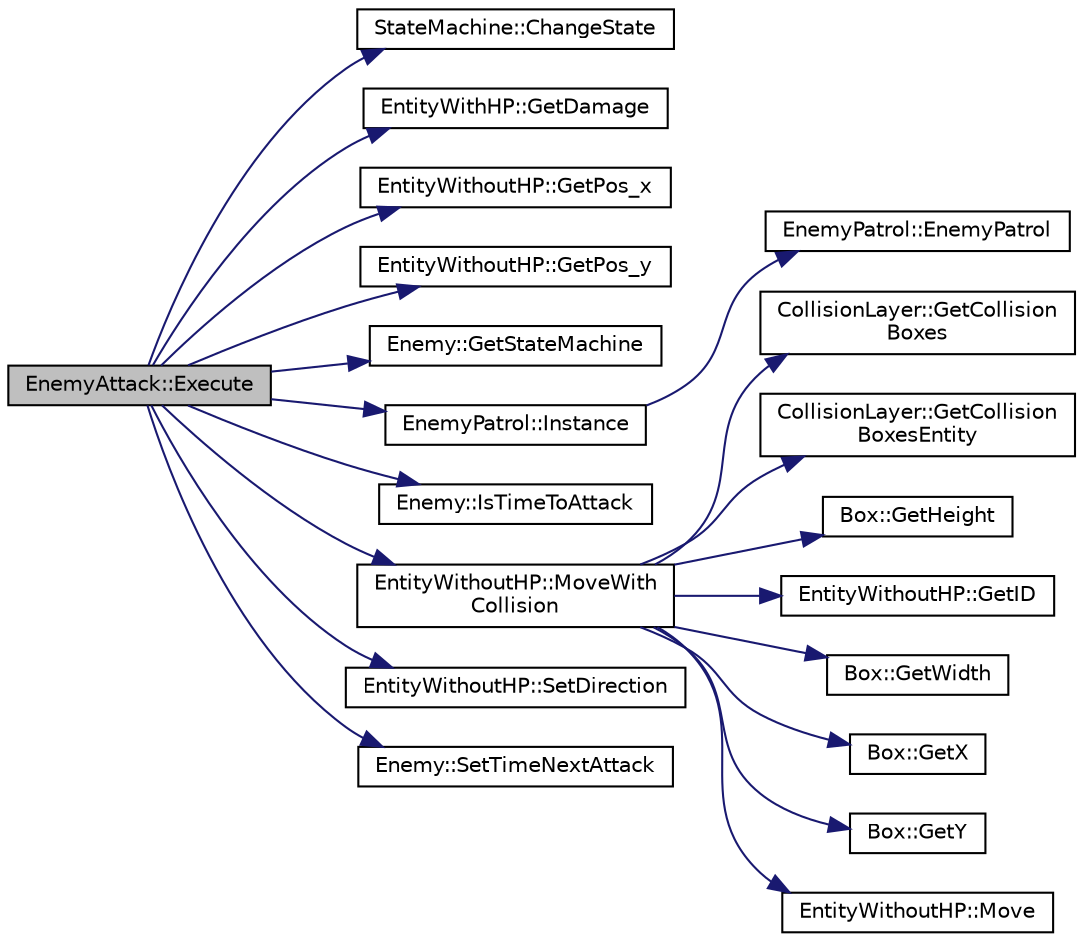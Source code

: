 digraph "EnemyAttack::Execute"
{
 // LATEX_PDF_SIZE
  bgcolor="transparent";
  edge [fontname="Helvetica",fontsize="10",labelfontname="Helvetica",labelfontsize="10"];
  node [fontname="Helvetica",fontsize="10",shape=record];
  rankdir="LR";
  Node1 [label="EnemyAttack::Execute",height=0.2,width=0.4,color="black", fillcolor="grey75", style="filled", fontcolor="black",tooltip="Execution de l'état. L'Enemy se déplace en direciton du Player, et si il est assez proche il l'attaqu..."];
  Node1 -> Node2 [color="midnightblue",fontsize="10",style="solid",fontname="Helvetica"];
  Node2 [label="StateMachine::ChangeState",height=0.2,width=0.4,color="black",URL="$classStateMachine.html#a5e928960ba29b86f878768e556ae8eb4",tooltip="Permet de changer l'état courrant."];
  Node1 -> Node3 [color="midnightblue",fontsize="10",style="solid",fontname="Helvetica"];
  Node3 [label="EntityWithHP::GetDamage",height=0.2,width=0.4,color="black",URL="$classEntityWithHP.html#a2141d7cca91bd206e229efcc1c02d4d0",tooltip="Permet de retourner le nombre de dégats q'inflige l'entité EntityWithHP."];
  Node1 -> Node4 [color="midnightblue",fontsize="10",style="solid",fontname="Helvetica"];
  Node4 [label="EntityWithoutHP::GetPos_x",height=0.2,width=0.4,color="black",URL="$classEntityWithoutHP.html#aa919d21efd6f9e28bcbd71696b418792",tooltip="Retourne la position sur l'axe des x de l'entité (horizontale)."];
  Node1 -> Node5 [color="midnightblue",fontsize="10",style="solid",fontname="Helvetica"];
  Node5 [label="EntityWithoutHP::GetPos_y",height=0.2,width=0.4,color="black",URL="$classEntityWithoutHP.html#ac5fa20e8f737d5c7eee11ebafeee3d92",tooltip="Retourne la position sur l'axe des y de l'entité (verticale)."];
  Node1 -> Node6 [color="midnightblue",fontsize="10",style="solid",fontname="Helvetica"];
  Node6 [label="Enemy::GetStateMachine",height=0.2,width=0.4,color="black",URL="$classEnemy.html#a7d3f9586b50a46b996250cf16959c65f",tooltip="Retourne le StateMachine."];
  Node1 -> Node7 [color="midnightblue",fontsize="10",style="solid",fontname="Helvetica"];
  Node7 [label="EnemyPatrol::Instance",height=0.2,width=0.4,color="black",URL="$classEnemyPatrol.html#adf5b330d3544e97142aaf385148818d4",tooltip="Retourne une Instance de l'objet, un singleton."];
  Node7 -> Node8 [color="midnightblue",fontsize="10",style="solid",fontname="Helvetica"];
  Node8 [label="EnemyPatrol::EnemyPatrol",height=0.2,width=0.4,color="black",URL="$classEnemyPatrol.html#aa7bad085d7911a0b8952c18b248dce37",tooltip="Constructeur par défaut."];
  Node1 -> Node9 [color="midnightblue",fontsize="10",style="solid",fontname="Helvetica"];
  Node9 [label="Enemy::IsTimeToAttack",height=0.2,width=0.4,color="black",URL="$classEnemy.html#a2d6f1e48fc4b19f9fef6404577fae765",tooltip="Retourne si l'Enemy peut attaquer ou non."];
  Node1 -> Node10 [color="midnightblue",fontsize="10",style="solid",fontname="Helvetica"];
  Node10 [label="EntityWithoutHP::MoveWith\lCollision",height=0.2,width=0.4,color="black",URL="$classEntityWithoutHP.html#a6b62dd7761b9a29a9ccda13b5be40a18",tooltip="Déplace l'entité en vérifiant les collisions."];
  Node10 -> Node11 [color="midnightblue",fontsize="10",style="solid",fontname="Helvetica"];
  Node11 [label="CollisionLayer::GetCollision\lBoxes",height=0.2,width=0.4,color="black",URL="$classCollisionLayer.html#a620b4ce21e4699a1a067ffaa60848667",tooltip="Fonction permettant de récupérer les CollisionBox de l'objet."];
  Node10 -> Node12 [color="midnightblue",fontsize="10",style="solid",fontname="Helvetica"];
  Node12 [label="CollisionLayer::GetCollision\lBoxesEntity",height=0.2,width=0.4,color="black",URL="$classCollisionLayer.html#a88cf3f7e5b55058df61d24f199c54b5b",tooltip="Fonction permettant de récupérer les CollisionBox des entités de l'objet."];
  Node10 -> Node13 [color="midnightblue",fontsize="10",style="solid",fontname="Helvetica"];
  Node13 [label="Box::GetHeight",height=0.2,width=0.4,color="black",URL="$classBox.html#ad7d6b9ab23698fedd6637fe0a4c40fb3",tooltip="Retourne height."];
  Node10 -> Node14 [color="midnightblue",fontsize="10",style="solid",fontname="Helvetica"];
  Node14 [label="EntityWithoutHP::GetID",height=0.2,width=0.4,color="black",URL="$classEntityWithoutHP.html#a1a5d732b9f322135fbd5e5f227064b26",tooltip="Retourne l'ID de l'entité."];
  Node10 -> Node15 [color="midnightblue",fontsize="10",style="solid",fontname="Helvetica"];
  Node15 [label="Box::GetWidth",height=0.2,width=0.4,color="black",URL="$classBox.html#ac9e53c8e2f33ef5ef0a11c48f979ab04",tooltip="Retourne width."];
  Node10 -> Node16 [color="midnightblue",fontsize="10",style="solid",fontname="Helvetica"];
  Node16 [label="Box::GetX",height=0.2,width=0.4,color="black",URL="$classBox.html#ade06873a13d2d1df5eb5d2cfc2a16d29",tooltip="Retourne x."];
  Node10 -> Node17 [color="midnightblue",fontsize="10",style="solid",fontname="Helvetica"];
  Node17 [label="Box::GetY",height=0.2,width=0.4,color="black",URL="$classBox.html#af86b090508898469761c0d61c8230133",tooltip="Retourne y."];
  Node10 -> Node18 [color="midnightblue",fontsize="10",style="solid",fontname="Helvetica"];
  Node18 [label="EntityWithoutHP::Move",height=0.2,width=0.4,color="black",URL="$classEntityWithoutHP.html#a0cfc433ea705c507da7912a8e039722e",tooltip="Déplace l'entité."];
  Node1 -> Node19 [color="midnightblue",fontsize="10",style="solid",fontname="Helvetica"];
  Node19 [label="EntityWithoutHP::SetDirection",height=0.2,width=0.4,color="black",URL="$classEntityWithoutHP.html#a0c000f5c03af273546b317aaad42254c",tooltip="Permets de modifier la direction de l'entité."];
  Node1 -> Node20 [color="midnightblue",fontsize="10",style="solid",fontname="Helvetica"];
  Node20 [label="Enemy::SetTimeNextAttack",height=0.2,width=0.4,color="black",URL="$classEnemy.html#abeaf8d77cd05862d568a01fe86a25595",tooltip="Affecte à timeNextAttack une valeur aléatoire."];
}
